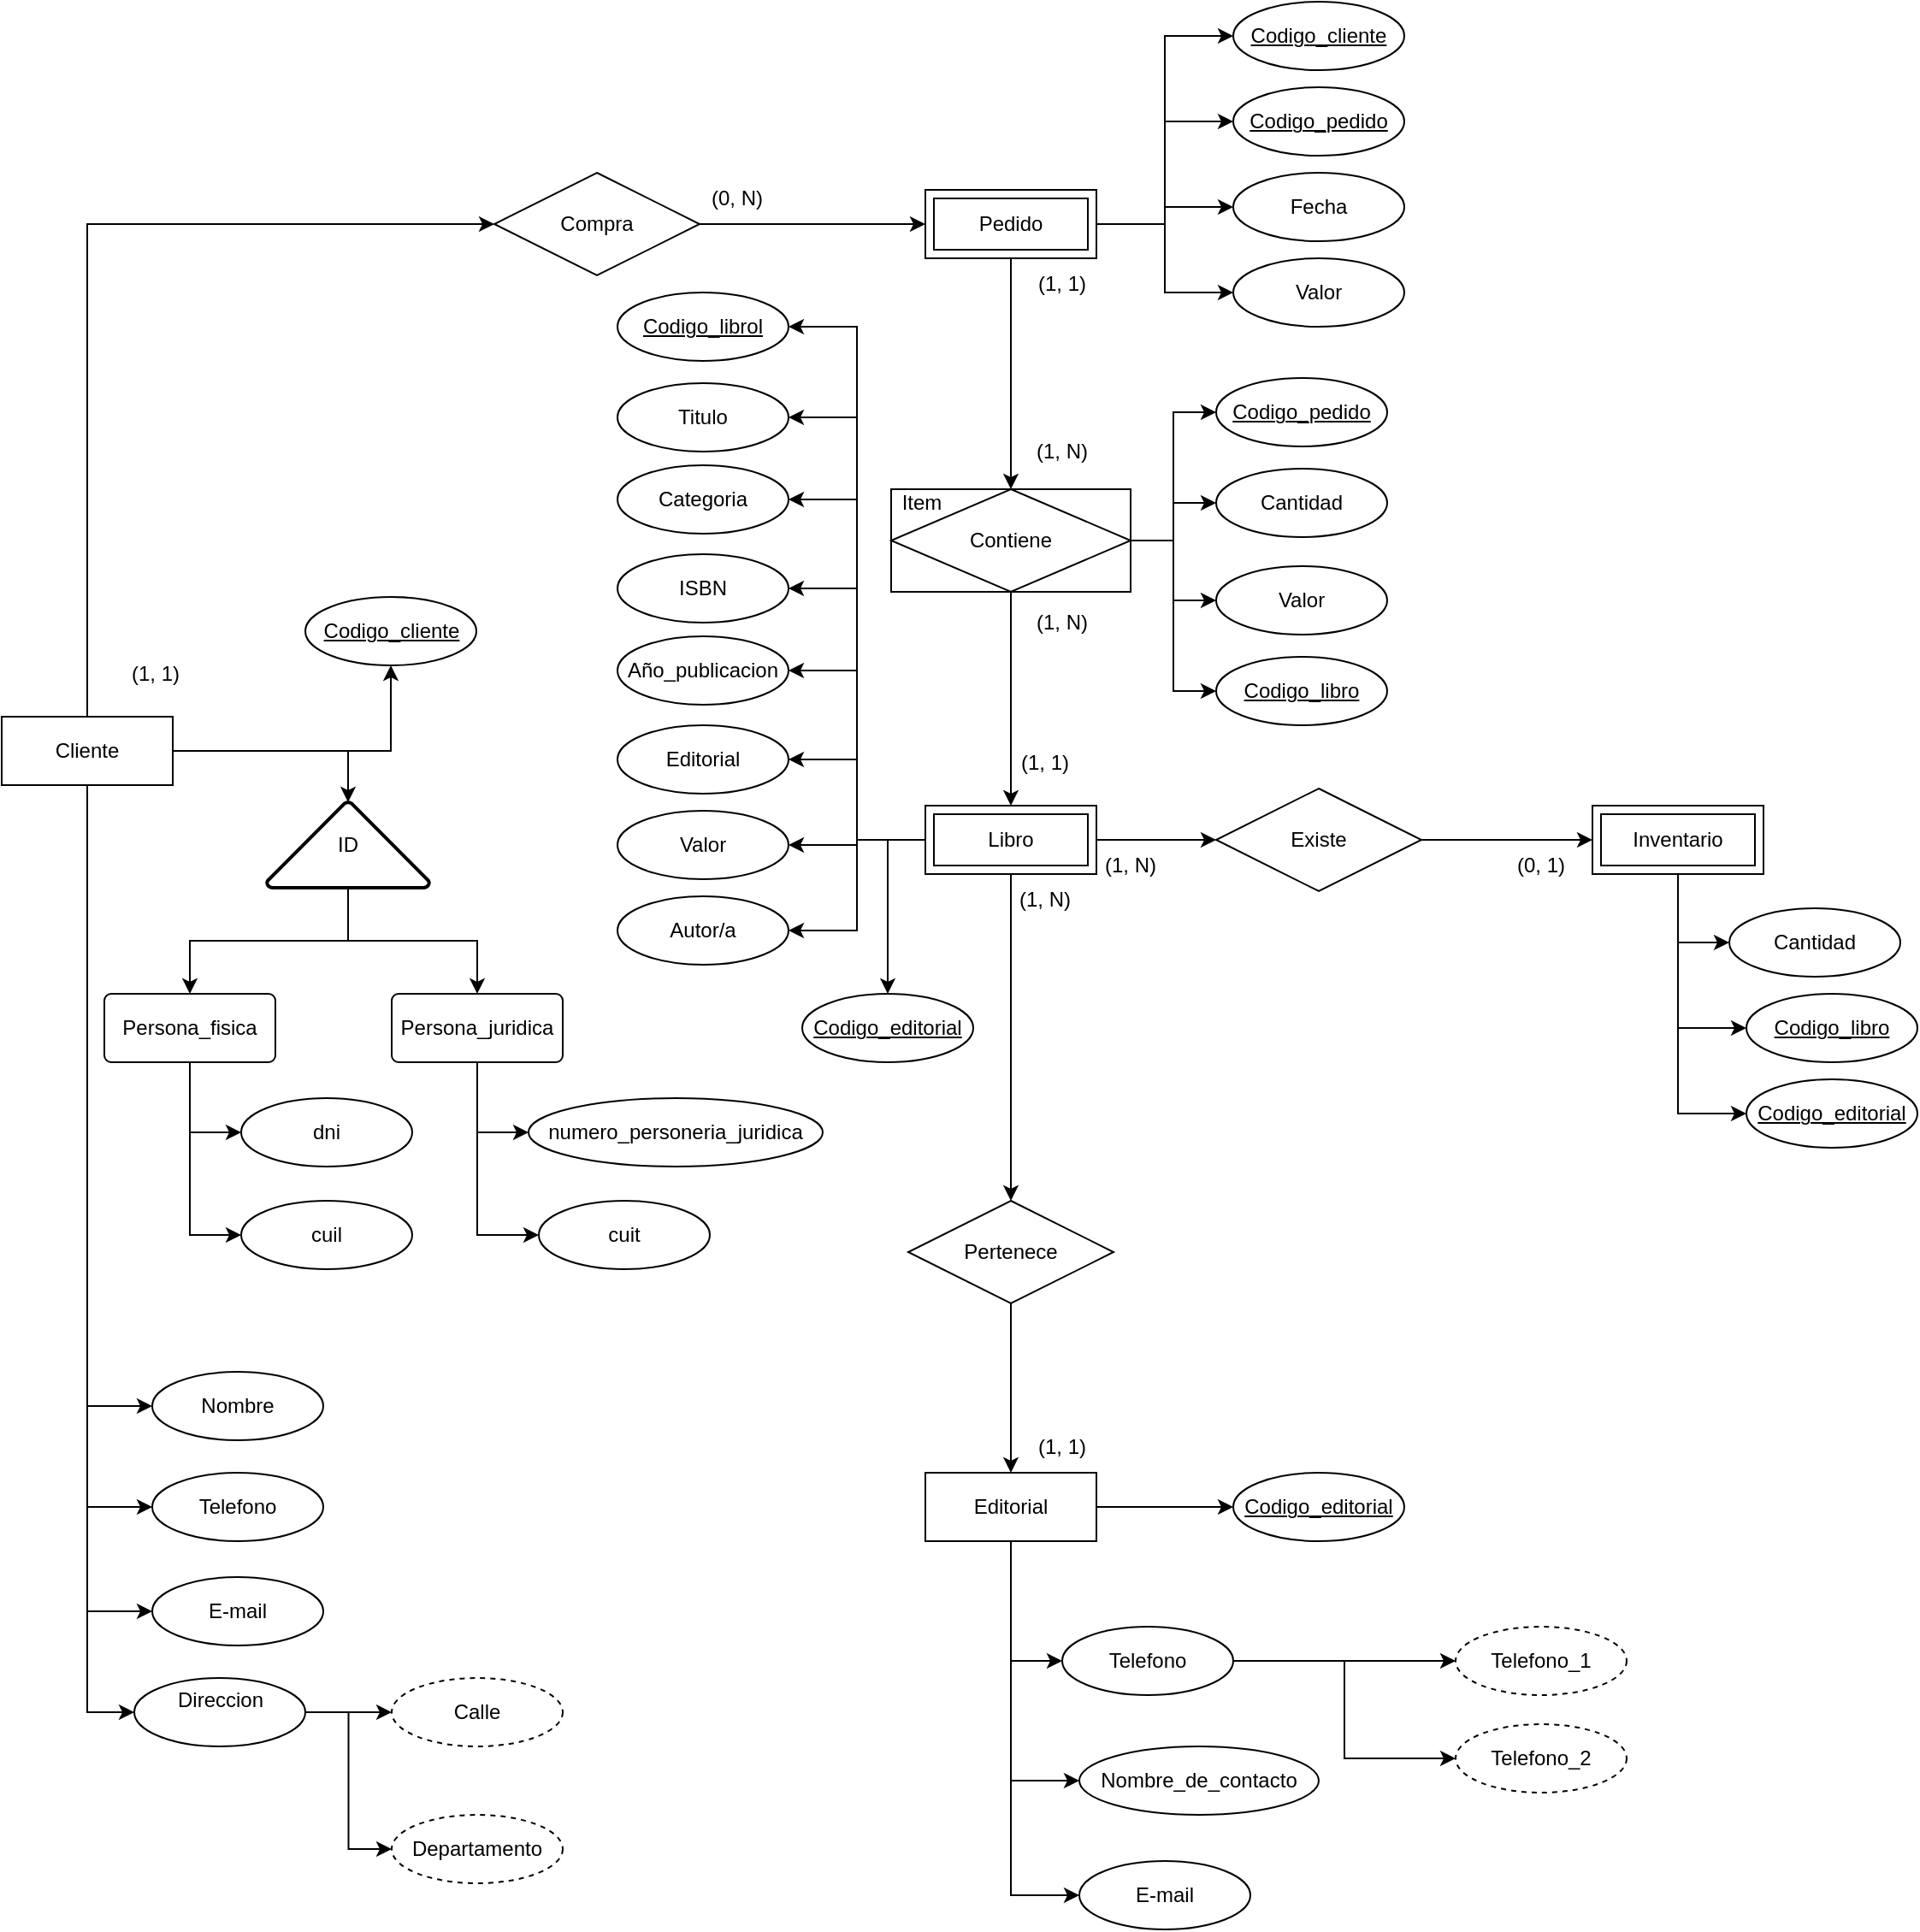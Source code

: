 <mxfile version="28.0.6">
  <diagram name="Page-1" id="0tq5Zm-tEFlrFLTzX6lf">
    <mxGraphModel dx="1153" dy="1680" grid="1" gridSize="10" guides="1" tooltips="1" connect="1" arrows="1" fold="1" page="1" pageScale="1" pageWidth="827" pageHeight="1169" math="0" shadow="0">
      <root>
        <mxCell id="0" />
        <mxCell id="1" parent="0" />
        <mxCell id="nz8CgdrJHC7lDii3yetb-2" style="edgeStyle=orthogonalEdgeStyle;rounded=0;orthogonalLoop=1;jettySize=auto;html=1;exitX=0.5;exitY=1;exitDx=0;exitDy=0;entryX=0;entryY=0.5;entryDx=0;entryDy=0;" parent="1" source="Z-LBQhBVNGyCegQQJJvD-1" target="nz8CgdrJHC7lDii3yetb-1" edge="1">
          <mxGeometry relative="1" as="geometry" />
        </mxCell>
        <mxCell id="nz8CgdrJHC7lDii3yetb-7" style="edgeStyle=orthogonalEdgeStyle;rounded=0;orthogonalLoop=1;jettySize=auto;html=1;entryX=0;entryY=0.5;entryDx=0;entryDy=0;" parent="1" source="Z-LBQhBVNGyCegQQJJvD-1" target="nz8CgdrJHC7lDii3yetb-4" edge="1">
          <mxGeometry relative="1" as="geometry" />
        </mxCell>
        <mxCell id="nz8CgdrJHC7lDii3yetb-8" style="edgeStyle=orthogonalEdgeStyle;rounded=0;orthogonalLoop=1;jettySize=auto;html=1;entryX=0;entryY=0.5;entryDx=0;entryDy=0;" parent="1" source="Z-LBQhBVNGyCegQQJJvD-1" target="nz8CgdrJHC7lDii3yetb-5" edge="1">
          <mxGeometry relative="1" as="geometry" />
        </mxCell>
        <mxCell id="nz8CgdrJHC7lDii3yetb-9" style="edgeStyle=orthogonalEdgeStyle;rounded=0;orthogonalLoop=1;jettySize=auto;html=1;entryX=0;entryY=0.5;entryDx=0;entryDy=0;" parent="1" source="Z-LBQhBVNGyCegQQJJvD-1" target="nz8CgdrJHC7lDii3yetb-6" edge="1">
          <mxGeometry relative="1" as="geometry" />
        </mxCell>
        <mxCell id="nz8CgdrJHC7lDii3yetb-73" style="edgeStyle=orthogonalEdgeStyle;rounded=0;orthogonalLoop=1;jettySize=auto;html=1;entryX=0.5;entryY=1;entryDx=0;entryDy=0;" parent="1" source="Z-LBQhBVNGyCegQQJJvD-1" target="nz8CgdrJHC7lDii3yetb-72" edge="1">
          <mxGeometry relative="1" as="geometry" />
        </mxCell>
        <mxCell id="Z-LBQhBVNGyCegQQJJvD-1" value="&lt;div&gt;Cliente&lt;/div&gt;" style="whiteSpace=wrap;html=1;align=center;" parent="1" vertex="1">
          <mxGeometry y="258" width="100" height="40" as="geometry" />
        </mxCell>
        <mxCell id="Z-LBQhBVNGyCegQQJJvD-48" style="edgeStyle=orthogonalEdgeStyle;rounded=0;orthogonalLoop=1;jettySize=auto;html=1;entryX=0.5;entryY=0;entryDx=0;entryDy=0;" parent="1" source="Z-LBQhBVNGyCegQQJJvD-2" target="Z-LBQhBVNGyCegQQJJvD-43" edge="1">
          <mxGeometry relative="1" as="geometry" />
        </mxCell>
        <mxCell id="nz8CgdrJHC7lDii3yetb-39" style="edgeStyle=orthogonalEdgeStyle;rounded=0;orthogonalLoop=1;jettySize=auto;html=1;entryX=0;entryY=0.5;entryDx=0;entryDy=0;" parent="1" source="Z-LBQhBVNGyCegQQJJvD-2" target="nz8CgdrJHC7lDii3yetb-33" edge="1">
          <mxGeometry relative="1" as="geometry" />
        </mxCell>
        <mxCell id="nz8CgdrJHC7lDii3yetb-77" style="edgeStyle=orthogonalEdgeStyle;rounded=0;orthogonalLoop=1;jettySize=auto;html=1;entryX=0;entryY=0.5;entryDx=0;entryDy=0;" parent="1" source="Z-LBQhBVNGyCegQQJJvD-2" target="nz8CgdrJHC7lDii3yetb-76" edge="1">
          <mxGeometry relative="1" as="geometry" />
        </mxCell>
        <mxCell id="nz8CgdrJHC7lDii3yetb-92" style="edgeStyle=orthogonalEdgeStyle;rounded=0;orthogonalLoop=1;jettySize=auto;html=1;entryX=0;entryY=0.5;entryDx=0;entryDy=0;" parent="1" source="Z-LBQhBVNGyCegQQJJvD-2" target="nz8CgdrJHC7lDii3yetb-88" edge="1">
          <mxGeometry relative="1" as="geometry" />
        </mxCell>
        <mxCell id="nz8CgdrJHC7lDii3yetb-93" style="edgeStyle=orthogonalEdgeStyle;rounded=0;orthogonalLoop=1;jettySize=auto;html=1;entryX=0;entryY=0.5;entryDx=0;entryDy=0;" parent="1" source="Z-LBQhBVNGyCegQQJJvD-2" target="nz8CgdrJHC7lDii3yetb-32" edge="1">
          <mxGeometry relative="1" as="geometry" />
        </mxCell>
        <mxCell id="Z-LBQhBVNGyCegQQJJvD-2" value="&lt;div&gt;Pedido&lt;/div&gt;" style="shape=ext;margin=3;double=1;whiteSpace=wrap;html=1;align=center;" parent="1" vertex="1">
          <mxGeometry x="540" y="-50" width="100" height="40" as="geometry" />
        </mxCell>
        <mxCell id="nz8CgdrJHC7lDii3yetb-67" style="edgeStyle=orthogonalEdgeStyle;rounded=0;orthogonalLoop=1;jettySize=auto;html=1;entryX=0;entryY=0.5;entryDx=0;entryDy=0;" parent="1" source="Z-LBQhBVNGyCegQQJJvD-3" target="nz8CgdrJHC7lDii3yetb-63" edge="1">
          <mxGeometry relative="1" as="geometry" />
        </mxCell>
        <mxCell id="nz8CgdrJHC7lDii3yetb-68" style="edgeStyle=orthogonalEdgeStyle;rounded=0;orthogonalLoop=1;jettySize=auto;html=1;entryX=0;entryY=0.5;entryDx=0;entryDy=0;" parent="1" source="Z-LBQhBVNGyCegQQJJvD-3" target="nz8CgdrJHC7lDii3yetb-62" edge="1">
          <mxGeometry relative="1" as="geometry" />
        </mxCell>
        <mxCell id="nz8CgdrJHC7lDii3yetb-69" style="edgeStyle=orthogonalEdgeStyle;rounded=0;orthogonalLoop=1;jettySize=auto;html=1;entryX=0;entryY=0.5;entryDx=0;entryDy=0;" parent="1" source="Z-LBQhBVNGyCegQQJJvD-3" target="nz8CgdrJHC7lDii3yetb-66" edge="1">
          <mxGeometry relative="1" as="geometry" />
        </mxCell>
        <mxCell id="nz8CgdrJHC7lDii3yetb-75" style="edgeStyle=orthogonalEdgeStyle;rounded=0;orthogonalLoop=1;jettySize=auto;html=1;entryX=0;entryY=0.5;entryDx=0;entryDy=0;" parent="1" source="Z-LBQhBVNGyCegQQJJvD-3" target="nz8CgdrJHC7lDii3yetb-74" edge="1">
          <mxGeometry relative="1" as="geometry" />
        </mxCell>
        <mxCell id="Z-LBQhBVNGyCegQQJJvD-3" value="&lt;div&gt;Editorial&lt;/div&gt;" style="whiteSpace=wrap;html=1;align=center;" parent="1" vertex="1">
          <mxGeometry x="540" y="700" width="100" height="40" as="geometry" />
        </mxCell>
        <mxCell id="Z-LBQhBVNGyCegQQJJvD-21" style="edgeStyle=orthogonalEdgeStyle;rounded=0;orthogonalLoop=1;jettySize=auto;html=1;" parent="1" source="Z-LBQhBVNGyCegQQJJvD-4" target="Z-LBQhBVNGyCegQQJJvD-19" edge="1">
          <mxGeometry relative="1" as="geometry" />
        </mxCell>
        <mxCell id="Z-LBQhBVNGyCegQQJJvD-41" style="edgeStyle=orthogonalEdgeStyle;rounded=0;orthogonalLoop=1;jettySize=auto;html=1;entryX=0;entryY=0.5;entryDx=0;entryDy=0;" parent="1" source="Z-LBQhBVNGyCegQQJJvD-4" target="Z-LBQhBVNGyCegQQJJvD-31" edge="1">
          <mxGeometry relative="1" as="geometry" />
        </mxCell>
        <mxCell id="nz8CgdrJHC7lDii3yetb-55" style="edgeStyle=orthogonalEdgeStyle;rounded=0;orthogonalLoop=1;jettySize=auto;html=1;entryX=1;entryY=0.5;entryDx=0;entryDy=0;" parent="1" source="Z-LBQhBVNGyCegQQJJvD-4" target="nz8CgdrJHC7lDii3yetb-48" edge="1">
          <mxGeometry relative="1" as="geometry" />
        </mxCell>
        <mxCell id="nz8CgdrJHC7lDii3yetb-56" style="edgeStyle=orthogonalEdgeStyle;rounded=0;orthogonalLoop=1;jettySize=auto;html=1;entryX=1;entryY=0.5;entryDx=0;entryDy=0;" parent="1" source="Z-LBQhBVNGyCegQQJJvD-4" target="nz8CgdrJHC7lDii3yetb-47" edge="1">
          <mxGeometry relative="1" as="geometry" />
        </mxCell>
        <mxCell id="nz8CgdrJHC7lDii3yetb-57" style="edgeStyle=orthogonalEdgeStyle;rounded=0;orthogonalLoop=1;jettySize=auto;html=1;entryX=1;entryY=0.5;entryDx=0;entryDy=0;" parent="1" source="Z-LBQhBVNGyCegQQJJvD-4" target="nz8CgdrJHC7lDii3yetb-45" edge="1">
          <mxGeometry relative="1" as="geometry" />
        </mxCell>
        <mxCell id="nz8CgdrJHC7lDii3yetb-58" style="edgeStyle=orthogonalEdgeStyle;rounded=0;orthogonalLoop=1;jettySize=auto;html=1;entryX=1;entryY=0.5;entryDx=0;entryDy=0;" parent="1" source="Z-LBQhBVNGyCegQQJJvD-4" target="nz8CgdrJHC7lDii3yetb-43" edge="1">
          <mxGeometry relative="1" as="geometry" />
        </mxCell>
        <mxCell id="nz8CgdrJHC7lDii3yetb-59" style="edgeStyle=orthogonalEdgeStyle;rounded=0;orthogonalLoop=1;jettySize=auto;html=1;entryX=1;entryY=0.5;entryDx=0;entryDy=0;" parent="1" source="Z-LBQhBVNGyCegQQJJvD-4" target="nz8CgdrJHC7lDii3yetb-41" edge="1">
          <mxGeometry relative="1" as="geometry" />
        </mxCell>
        <mxCell id="nz8CgdrJHC7lDii3yetb-60" style="edgeStyle=orthogonalEdgeStyle;rounded=0;orthogonalLoop=1;jettySize=auto;html=1;entryX=1;entryY=0.5;entryDx=0;entryDy=0;" parent="1" source="Z-LBQhBVNGyCegQQJJvD-4" target="nz8CgdrJHC7lDii3yetb-44" edge="1">
          <mxGeometry relative="1" as="geometry" />
        </mxCell>
        <mxCell id="nz8CgdrJHC7lDii3yetb-61" style="edgeStyle=orthogonalEdgeStyle;rounded=0;orthogonalLoop=1;jettySize=auto;html=1;entryX=1;entryY=0.5;entryDx=0;entryDy=0;" parent="1" source="Z-LBQhBVNGyCegQQJJvD-4" target="nz8CgdrJHC7lDii3yetb-42" edge="1">
          <mxGeometry relative="1" as="geometry" />
        </mxCell>
        <mxCell id="nz8CgdrJHC7lDii3yetb-86" style="edgeStyle=orthogonalEdgeStyle;rounded=0;orthogonalLoop=1;jettySize=auto;html=1;entryX=0.5;entryY=0;entryDx=0;entryDy=0;exitX=0;exitY=0.5;exitDx=0;exitDy=0;" parent="1" source="Z-LBQhBVNGyCegQQJJvD-4" target="nz8CgdrJHC7lDii3yetb-78" edge="1">
          <mxGeometry relative="1" as="geometry" />
        </mxCell>
        <mxCell id="nz8CgdrJHC7lDii3yetb-101" style="edgeStyle=orthogonalEdgeStyle;rounded=0;orthogonalLoop=1;jettySize=auto;html=1;entryX=1;entryY=0.5;entryDx=0;entryDy=0;" parent="1" source="Z-LBQhBVNGyCegQQJJvD-4" target="nz8CgdrJHC7lDii3yetb-100" edge="1">
          <mxGeometry relative="1" as="geometry" />
        </mxCell>
        <mxCell id="Z-LBQhBVNGyCegQQJJvD-4" value="Libro" style="shape=ext;margin=3;double=1;whiteSpace=wrap;html=1;align=center;" parent="1" vertex="1">
          <mxGeometry x="540" y="310" width="100" height="40" as="geometry" />
        </mxCell>
        <mxCell id="nz8CgdrJHC7lDii3yetb-38" style="edgeStyle=orthogonalEdgeStyle;rounded=0;orthogonalLoop=1;jettySize=auto;html=1;entryX=0;entryY=0.5;entryDx=0;entryDy=0;" parent="1" source="Z-LBQhBVNGyCegQQJJvD-5" target="nz8CgdrJHC7lDii3yetb-36" edge="1">
          <mxGeometry relative="1" as="geometry" />
        </mxCell>
        <mxCell id="nz8CgdrJHC7lDii3yetb-104" style="edgeStyle=orthogonalEdgeStyle;rounded=0;orthogonalLoop=1;jettySize=auto;html=1;entryX=0;entryY=0.5;entryDx=0;entryDy=0;" parent="1" source="Z-LBQhBVNGyCegQQJJvD-5" target="nz8CgdrJHC7lDii3yetb-102" edge="1">
          <mxGeometry relative="1" as="geometry" />
        </mxCell>
        <mxCell id="nz8CgdrJHC7lDii3yetb-105" style="edgeStyle=orthogonalEdgeStyle;rounded=0;orthogonalLoop=1;jettySize=auto;html=1;entryX=0;entryY=0.5;entryDx=0;entryDy=0;" parent="1" source="Z-LBQhBVNGyCegQQJJvD-5" target="nz8CgdrJHC7lDii3yetb-103" edge="1">
          <mxGeometry relative="1" as="geometry" />
        </mxCell>
        <mxCell id="Z-LBQhBVNGyCegQQJJvD-5" value="Inventario" style="shape=ext;margin=3;double=1;whiteSpace=wrap;html=1;align=center;" parent="1" vertex="1">
          <mxGeometry x="930" y="310" width="100" height="40" as="geometry" />
        </mxCell>
        <mxCell id="Z-LBQhBVNGyCegQQJJvD-8" style="edgeStyle=orthogonalEdgeStyle;rounded=0;orthogonalLoop=1;jettySize=auto;html=1;exitX=1;exitY=0.5;exitDx=0;exitDy=0;" parent="1" source="Z-LBQhBVNGyCegQQJJvD-6" target="Z-LBQhBVNGyCegQQJJvD-2" edge="1">
          <mxGeometry relative="1" as="geometry" />
        </mxCell>
        <mxCell id="Z-LBQhBVNGyCegQQJJvD-6" value="Compra" style="shape=rhombus;perimeter=rhombusPerimeter;whiteSpace=wrap;html=1;align=center;" parent="1" vertex="1">
          <mxGeometry x="288" y="-60" width="120" height="60" as="geometry" />
        </mxCell>
        <mxCell id="Z-LBQhBVNGyCegQQJJvD-7" style="edgeStyle=orthogonalEdgeStyle;rounded=0;orthogonalLoop=1;jettySize=auto;html=1;entryX=0;entryY=0.5;entryDx=0;entryDy=0;" parent="1" source="Z-LBQhBVNGyCegQQJJvD-1" target="Z-LBQhBVNGyCegQQJJvD-6" edge="1">
          <mxGeometry relative="1" as="geometry">
            <Array as="points">
              <mxPoint x="50" y="-30" />
            </Array>
          </mxGeometry>
        </mxCell>
        <mxCell id="Z-LBQhBVNGyCegQQJJvD-9" value="(1, 1)" style="text;html=1;align=center;verticalAlign=middle;whiteSpace=wrap;rounded=0;" parent="1" vertex="1">
          <mxGeometry x="60" y="218" width="60" height="30" as="geometry" />
        </mxCell>
        <mxCell id="Z-LBQhBVNGyCegQQJJvD-11" value="(0, N)" style="text;html=1;align=center;verticalAlign=middle;whiteSpace=wrap;rounded=0;" parent="1" vertex="1">
          <mxGeometry x="400" y="-60" width="60" height="30" as="geometry" />
        </mxCell>
        <mxCell id="Z-LBQhBVNGyCegQQJJvD-17" value="(1, 1)" style="text;html=1;align=center;verticalAlign=middle;whiteSpace=wrap;rounded=0;" parent="1" vertex="1">
          <mxGeometry x="590" y="-10" width="60" height="30" as="geometry" />
        </mxCell>
        <mxCell id="Z-LBQhBVNGyCegQQJJvD-18" value="(1, 1)" style="text;html=1;align=center;verticalAlign=middle;whiteSpace=wrap;rounded=0;" parent="1" vertex="1">
          <mxGeometry x="580" y="270" width="60" height="30" as="geometry" />
        </mxCell>
        <mxCell id="Z-LBQhBVNGyCegQQJJvD-25" style="edgeStyle=orthogonalEdgeStyle;rounded=0;orthogonalLoop=1;jettySize=auto;html=1;entryX=0.5;entryY=0;entryDx=0;entryDy=0;" parent="1" source="Z-LBQhBVNGyCegQQJJvD-19" target="Z-LBQhBVNGyCegQQJJvD-3" edge="1">
          <mxGeometry relative="1" as="geometry" />
        </mxCell>
        <mxCell id="Z-LBQhBVNGyCegQQJJvD-19" value="Pertenece" style="shape=rhombus;perimeter=rhombusPerimeter;whiteSpace=wrap;html=1;align=center;" parent="1" vertex="1">
          <mxGeometry x="530" y="541" width="120" height="60" as="geometry" />
        </mxCell>
        <mxCell id="Z-LBQhBVNGyCegQQJJvD-23" value="(1, N)" style="text;html=1;align=center;verticalAlign=middle;whiteSpace=wrap;rounded=0;" parent="1" vertex="1">
          <mxGeometry x="580" y="350" width="60" height="30" as="geometry" />
        </mxCell>
        <mxCell id="Z-LBQhBVNGyCegQQJJvD-24" value="(1, 1)" style="text;html=1;align=center;verticalAlign=middle;whiteSpace=wrap;rounded=0;" parent="1" vertex="1">
          <mxGeometry x="590" y="670" width="60" height="30" as="geometry" />
        </mxCell>
        <mxCell id="nz8CgdrJHC7lDii3yetb-51" style="edgeStyle=orthogonalEdgeStyle;rounded=0;orthogonalLoop=1;jettySize=auto;html=1;entryX=0;entryY=0.5;entryDx=0;entryDy=0;" parent="1" source="Z-LBQhBVNGyCegQQJJvD-31" target="Z-LBQhBVNGyCegQQJJvD-5" edge="1">
          <mxGeometry relative="1" as="geometry" />
        </mxCell>
        <mxCell id="Z-LBQhBVNGyCegQQJJvD-31" value="Existe" style="shape=rhombus;perimeter=rhombusPerimeter;whiteSpace=wrap;html=1;align=center;" parent="1" vertex="1">
          <mxGeometry x="710" y="300" width="120" height="60" as="geometry" />
        </mxCell>
        <mxCell id="Z-LBQhBVNGyCegQQJJvD-38" value="(0, 1)" style="text;html=1;align=center;verticalAlign=middle;whiteSpace=wrap;rounded=0;" parent="1" vertex="1">
          <mxGeometry x="870" y="330" width="60" height="30" as="geometry" />
        </mxCell>
        <mxCell id="Z-LBQhBVNGyCegQQJJvD-39" value="(1, N)" style="text;html=1;align=center;verticalAlign=middle;whiteSpace=wrap;rounded=0;" parent="1" vertex="1">
          <mxGeometry x="630" y="330" width="60" height="30" as="geometry" />
        </mxCell>
        <mxCell id="Z-LBQhBVNGyCegQQJJvD-49" style="edgeStyle=orthogonalEdgeStyle;rounded=0;orthogonalLoop=1;jettySize=auto;html=1;" parent="1" source="Z-LBQhBVNGyCegQQJJvD-43" target="Z-LBQhBVNGyCegQQJJvD-4" edge="1">
          <mxGeometry relative="1" as="geometry" />
        </mxCell>
        <mxCell id="nz8CgdrJHC7lDii3yetb-97" style="edgeStyle=orthogonalEdgeStyle;rounded=0;orthogonalLoop=1;jettySize=auto;html=1;entryX=0;entryY=0.5;entryDx=0;entryDy=0;" parent="1" source="Z-LBQhBVNGyCegQQJJvD-43" target="nz8CgdrJHC7lDii3yetb-94" edge="1">
          <mxGeometry relative="1" as="geometry" />
        </mxCell>
        <mxCell id="nz8CgdrJHC7lDii3yetb-98" style="edgeStyle=orthogonalEdgeStyle;rounded=0;orthogonalLoop=1;jettySize=auto;html=1;entryX=0;entryY=0.5;entryDx=0;entryDy=0;" parent="1" source="Z-LBQhBVNGyCegQQJJvD-43" target="nz8CgdrJHC7lDii3yetb-96" edge="1">
          <mxGeometry relative="1" as="geometry" />
        </mxCell>
        <mxCell id="nz8CgdrJHC7lDii3yetb-99" style="edgeStyle=orthogonalEdgeStyle;rounded=0;orthogonalLoop=1;jettySize=auto;html=1;entryX=0;entryY=0.5;entryDx=0;entryDy=0;" parent="1" source="Z-LBQhBVNGyCegQQJJvD-43" target="nz8CgdrJHC7lDii3yetb-95" edge="1">
          <mxGeometry relative="1" as="geometry" />
        </mxCell>
        <mxCell id="nz8CgdrJHC7lDii3yetb-107" style="edgeStyle=orthogonalEdgeStyle;rounded=0;orthogonalLoop=1;jettySize=auto;html=1;entryX=0;entryY=0.5;entryDx=0;entryDy=0;" parent="1" source="Z-LBQhBVNGyCegQQJJvD-43" target="nz8CgdrJHC7lDii3yetb-106" edge="1">
          <mxGeometry relative="1" as="geometry" />
        </mxCell>
        <mxCell id="Z-LBQhBVNGyCegQQJJvD-43" value="Contiene" style="shape=associativeEntity;whiteSpace=wrap;html=1;align=center;" parent="1" vertex="1">
          <mxGeometry x="520" y="125" width="140" height="60" as="geometry" />
        </mxCell>
        <mxCell id="Z-LBQhBVNGyCegQQJJvD-44" value="&lt;div&gt;Item&lt;/div&gt;" style="text;html=1;align=center;verticalAlign=middle;whiteSpace=wrap;rounded=0;" parent="1" vertex="1">
          <mxGeometry x="508" y="118" width="60" height="30" as="geometry" />
        </mxCell>
        <mxCell id="Z-LBQhBVNGyCegQQJJvD-45" value="(1, N)" style="text;html=1;align=center;verticalAlign=middle;whiteSpace=wrap;rounded=0;" parent="1" vertex="1">
          <mxGeometry x="590" y="88" width="60" height="30" as="geometry" />
        </mxCell>
        <mxCell id="Z-LBQhBVNGyCegQQJJvD-46" value="(1, N)" style="text;html=1;align=center;verticalAlign=middle;whiteSpace=wrap;rounded=0;" parent="1" vertex="1">
          <mxGeometry x="590" y="188" width="60" height="30" as="geometry" />
        </mxCell>
        <mxCell id="nz8CgdrJHC7lDii3yetb-1" value="Nombre" style="ellipse;whiteSpace=wrap;html=1;align=center;" parent="1" vertex="1">
          <mxGeometry x="88" y="641" width="100" height="40" as="geometry" />
        </mxCell>
        <mxCell id="nz8CgdrJHC7lDii3yetb-12" style="edgeStyle=orthogonalEdgeStyle;rounded=0;orthogonalLoop=1;jettySize=auto;html=1;entryX=0;entryY=0.5;entryDx=0;entryDy=0;" parent="1" source="nz8CgdrJHC7lDii3yetb-4" target="nz8CgdrJHC7lDii3yetb-10" edge="1">
          <mxGeometry relative="1" as="geometry" />
        </mxCell>
        <mxCell id="nz8CgdrJHC7lDii3yetb-4" value="&lt;div&gt;Direccion&lt;/div&gt;&lt;div&gt;&lt;br&gt;&lt;/div&gt;" style="ellipse;whiteSpace=wrap;html=1;align=center;" parent="1" vertex="1">
          <mxGeometry x="77.5" y="820" width="100" height="40" as="geometry" />
        </mxCell>
        <mxCell id="nz8CgdrJHC7lDii3yetb-5" value="&lt;div&gt;Telefono&lt;/div&gt;" style="ellipse;whiteSpace=wrap;html=1;align=center;" parent="1" vertex="1">
          <mxGeometry x="88" y="700" width="100" height="40" as="geometry" />
        </mxCell>
        <mxCell id="nz8CgdrJHC7lDii3yetb-6" value="E-mail" style="ellipse;whiteSpace=wrap;html=1;align=center;" parent="1" vertex="1">
          <mxGeometry x="88" y="761" width="100" height="40" as="geometry" />
        </mxCell>
        <mxCell id="nz8CgdrJHC7lDii3yetb-10" value="Calle" style="ellipse;whiteSpace=wrap;html=1;align=center;dashed=1;" parent="1" vertex="1">
          <mxGeometry x="228" y="820" width="100" height="40" as="geometry" />
        </mxCell>
        <mxCell id="nz8CgdrJHC7lDii3yetb-11" value="Departamento" style="ellipse;whiteSpace=wrap;html=1;align=center;dashed=1;" parent="1" vertex="1">
          <mxGeometry x="228" y="900" width="100" height="40" as="geometry" />
        </mxCell>
        <mxCell id="nz8CgdrJHC7lDii3yetb-13" style="edgeStyle=orthogonalEdgeStyle;rounded=0;orthogonalLoop=1;jettySize=auto;html=1;entryX=0;entryY=0.5;entryDx=0;entryDy=0;" parent="1" source="nz8CgdrJHC7lDii3yetb-4" target="nz8CgdrJHC7lDii3yetb-11" edge="1">
          <mxGeometry relative="1" as="geometry" />
        </mxCell>
        <mxCell id="nz8CgdrJHC7lDii3yetb-24" style="edgeStyle=orthogonalEdgeStyle;rounded=0;orthogonalLoop=1;jettySize=auto;html=1;" parent="1" source="nz8CgdrJHC7lDii3yetb-15" target="nz8CgdrJHC7lDii3yetb-17" edge="1">
          <mxGeometry relative="1" as="geometry" />
        </mxCell>
        <mxCell id="nz8CgdrJHC7lDii3yetb-25" style="edgeStyle=orthogonalEdgeStyle;rounded=0;orthogonalLoop=1;jettySize=auto;html=1;entryX=0.5;entryY=0;entryDx=0;entryDy=0;" parent="1" source="nz8CgdrJHC7lDii3yetb-15" target="nz8CgdrJHC7lDii3yetb-18" edge="1">
          <mxGeometry relative="1" as="geometry" />
        </mxCell>
        <mxCell id="nz8CgdrJHC7lDii3yetb-15" value="ID" style="strokeWidth=2;html=1;shape=mxgraph.flowchart.extract_or_measurement;whiteSpace=wrap;" parent="1" vertex="1">
          <mxGeometry x="155" y="308" width="95" height="50" as="geometry" />
        </mxCell>
        <mxCell id="nz8CgdrJHC7lDii3yetb-16" style="edgeStyle=orthogonalEdgeStyle;rounded=0;orthogonalLoop=1;jettySize=auto;html=1;entryX=0.5;entryY=0;entryDx=0;entryDy=0;entryPerimeter=0;" parent="1" source="Z-LBQhBVNGyCegQQJJvD-1" target="nz8CgdrJHC7lDii3yetb-15" edge="1">
          <mxGeometry relative="1" as="geometry" />
        </mxCell>
        <mxCell id="nz8CgdrJHC7lDii3yetb-27" style="edgeStyle=orthogonalEdgeStyle;rounded=0;orthogonalLoop=1;jettySize=auto;html=1;entryX=0;entryY=0.5;entryDx=0;entryDy=0;" parent="1" source="nz8CgdrJHC7lDii3yetb-17" target="nz8CgdrJHC7lDii3yetb-22" edge="1">
          <mxGeometry relative="1" as="geometry" />
        </mxCell>
        <mxCell id="nz8CgdrJHC7lDii3yetb-28" style="edgeStyle=orthogonalEdgeStyle;rounded=0;orthogonalLoop=1;jettySize=auto;html=1;entryX=0;entryY=0.5;entryDx=0;entryDy=0;" parent="1" source="nz8CgdrJHC7lDii3yetb-17" target="nz8CgdrJHC7lDii3yetb-19" edge="1">
          <mxGeometry relative="1" as="geometry" />
        </mxCell>
        <mxCell id="nz8CgdrJHC7lDii3yetb-17" value="Persona_fisica" style="rounded=1;arcSize=10;whiteSpace=wrap;html=1;align=center;" parent="1" vertex="1">
          <mxGeometry x="60" y="420" width="100" height="40" as="geometry" />
        </mxCell>
        <mxCell id="nz8CgdrJHC7lDii3yetb-30" style="edgeStyle=orthogonalEdgeStyle;rounded=0;orthogonalLoop=1;jettySize=auto;html=1;entryX=0;entryY=0.5;entryDx=0;entryDy=0;" parent="1" source="nz8CgdrJHC7lDii3yetb-18" target="nz8CgdrJHC7lDii3yetb-21" edge="1">
          <mxGeometry relative="1" as="geometry" />
        </mxCell>
        <mxCell id="nz8CgdrJHC7lDii3yetb-31" style="edgeStyle=orthogonalEdgeStyle;rounded=0;orthogonalLoop=1;jettySize=auto;html=1;entryX=0;entryY=0.5;entryDx=0;entryDy=0;" parent="1" source="nz8CgdrJHC7lDii3yetb-18" target="nz8CgdrJHC7lDii3yetb-20" edge="1">
          <mxGeometry relative="1" as="geometry" />
        </mxCell>
        <mxCell id="nz8CgdrJHC7lDii3yetb-18" value="Persona_juridica" style="rounded=1;arcSize=10;whiteSpace=wrap;html=1;align=center;" parent="1" vertex="1">
          <mxGeometry x="228" y="420" width="100" height="40" as="geometry" />
        </mxCell>
        <mxCell id="nz8CgdrJHC7lDii3yetb-19" value="cuil" style="ellipse;whiteSpace=wrap;html=1;align=center;" parent="1" vertex="1">
          <mxGeometry x="140" y="541" width="100" height="40" as="geometry" />
        </mxCell>
        <mxCell id="nz8CgdrJHC7lDii3yetb-20" value="cuit" style="ellipse;whiteSpace=wrap;html=1;align=center;" parent="1" vertex="1">
          <mxGeometry x="314" y="541" width="100" height="40" as="geometry" />
        </mxCell>
        <mxCell id="nz8CgdrJHC7lDii3yetb-21" value="numero_personeria_juridica" style="ellipse;whiteSpace=wrap;html=1;align=center;" parent="1" vertex="1">
          <mxGeometry x="308" y="481" width="172" height="40" as="geometry" />
        </mxCell>
        <mxCell id="nz8CgdrJHC7lDii3yetb-22" value="dni" style="ellipse;whiteSpace=wrap;html=1;align=center;" parent="1" vertex="1">
          <mxGeometry x="140" y="481" width="100" height="40" as="geometry" />
        </mxCell>
        <mxCell id="nz8CgdrJHC7lDii3yetb-32" value="Fecha" style="ellipse;whiteSpace=wrap;html=1;align=center;" parent="1" vertex="1">
          <mxGeometry x="720" y="-60" width="100" height="40" as="geometry" />
        </mxCell>
        <mxCell id="nz8CgdrJHC7lDii3yetb-33" value="Valor" style="ellipse;whiteSpace=wrap;html=1;align=center;" parent="1" vertex="1">
          <mxGeometry x="720" y="-10" width="100" height="40" as="geometry" />
        </mxCell>
        <mxCell id="nz8CgdrJHC7lDii3yetb-36" value="Cantidad" style="ellipse;whiteSpace=wrap;html=1;align=center;" parent="1" vertex="1">
          <mxGeometry x="1010" y="370" width="100" height="40" as="geometry" />
        </mxCell>
        <mxCell id="nz8CgdrJHC7lDii3yetb-41" value="&lt;div&gt;ISBN&lt;/div&gt;" style="ellipse;whiteSpace=wrap;html=1;align=center;" parent="1" vertex="1">
          <mxGeometry x="360" y="163" width="100" height="40" as="geometry" />
        </mxCell>
        <mxCell id="nz8CgdrJHC7lDii3yetb-42" value="Titulo" style="ellipse;whiteSpace=wrap;html=1;align=center;" parent="1" vertex="1">
          <mxGeometry x="360" y="63" width="100" height="40" as="geometry" />
        </mxCell>
        <mxCell id="nz8CgdrJHC7lDii3yetb-43" value="Año_publicacion" style="ellipse;whiteSpace=wrap;html=1;align=center;" parent="1" vertex="1">
          <mxGeometry x="360" y="211" width="100" height="40" as="geometry" />
        </mxCell>
        <mxCell id="nz8CgdrJHC7lDii3yetb-44" value="Categoria" style="ellipse;whiteSpace=wrap;html=1;align=center;" parent="1" vertex="1">
          <mxGeometry x="360" y="111" width="100" height="40" as="geometry" />
        </mxCell>
        <mxCell id="nz8CgdrJHC7lDii3yetb-45" value="Editorial" style="ellipse;whiteSpace=wrap;html=1;align=center;" parent="1" vertex="1">
          <mxGeometry x="360" y="263" width="100" height="40" as="geometry" />
        </mxCell>
        <mxCell id="nz8CgdrJHC7lDii3yetb-47" value="Valor" style="ellipse;whiteSpace=wrap;html=1;align=center;" parent="1" vertex="1">
          <mxGeometry x="360" y="313" width="100" height="40" as="geometry" />
        </mxCell>
        <mxCell id="nz8CgdrJHC7lDii3yetb-48" value="Autor/a" style="ellipse;whiteSpace=wrap;html=1;align=center;" parent="1" vertex="1">
          <mxGeometry x="360" y="363" width="100" height="40" as="geometry" />
        </mxCell>
        <mxCell id="nz8CgdrJHC7lDii3yetb-62" value="Nombre_de_contacto" style="ellipse;whiteSpace=wrap;html=1;align=center;" parent="1" vertex="1">
          <mxGeometry x="630" y="860" width="140" height="40" as="geometry" />
        </mxCell>
        <mxCell id="nz8CgdrJHC7lDii3yetb-70" style="edgeStyle=orthogonalEdgeStyle;rounded=0;orthogonalLoop=1;jettySize=auto;html=1;entryX=0;entryY=0.5;entryDx=0;entryDy=0;" parent="1" source="nz8CgdrJHC7lDii3yetb-63" target="nz8CgdrJHC7lDii3yetb-64" edge="1">
          <mxGeometry relative="1" as="geometry" />
        </mxCell>
        <mxCell id="nz8CgdrJHC7lDii3yetb-71" style="edgeStyle=orthogonalEdgeStyle;rounded=0;orthogonalLoop=1;jettySize=auto;html=1;entryX=0;entryY=0.5;entryDx=0;entryDy=0;" parent="1" source="nz8CgdrJHC7lDii3yetb-63" target="nz8CgdrJHC7lDii3yetb-65" edge="1">
          <mxGeometry relative="1" as="geometry" />
        </mxCell>
        <mxCell id="nz8CgdrJHC7lDii3yetb-63" value="&lt;div&gt;Telefono&lt;/div&gt;" style="ellipse;whiteSpace=wrap;html=1;align=center;" parent="1" vertex="1">
          <mxGeometry x="620" y="790" width="100" height="40" as="geometry" />
        </mxCell>
        <mxCell id="nz8CgdrJHC7lDii3yetb-64" value="Telefono_1" style="ellipse;whiteSpace=wrap;html=1;align=center;dashed=1;" parent="1" vertex="1">
          <mxGeometry x="850" y="790" width="100" height="40" as="geometry" />
        </mxCell>
        <mxCell id="nz8CgdrJHC7lDii3yetb-65" value="Telefono_2" style="ellipse;whiteSpace=wrap;html=1;align=center;dashed=1;" parent="1" vertex="1">
          <mxGeometry x="850" y="847" width="100" height="40" as="geometry" />
        </mxCell>
        <mxCell id="nz8CgdrJHC7lDii3yetb-66" value="E-mail" style="ellipse;whiteSpace=wrap;html=1;align=center;" parent="1" vertex="1">
          <mxGeometry x="630" y="927" width="100" height="40" as="geometry" />
        </mxCell>
        <mxCell id="nz8CgdrJHC7lDii3yetb-72" value="Codigo_cliente" style="ellipse;whiteSpace=wrap;html=1;align=center;fontStyle=4;" parent="1" vertex="1">
          <mxGeometry x="177.5" y="188" width="100" height="40" as="geometry" />
        </mxCell>
        <mxCell id="nz8CgdrJHC7lDii3yetb-74" value="&lt;div&gt;Codigo_editorial&lt;/div&gt;" style="ellipse;whiteSpace=wrap;html=1;align=center;fontStyle=4;" parent="1" vertex="1">
          <mxGeometry x="720" y="700" width="100" height="40" as="geometry" />
        </mxCell>
        <mxCell id="nz8CgdrJHC7lDii3yetb-76" value="Codigo_cliente" style="ellipse;whiteSpace=wrap;html=1;align=center;fontStyle=4;" parent="1" vertex="1">
          <mxGeometry x="720" y="-160" width="100" height="40" as="geometry" />
        </mxCell>
        <mxCell id="nz8CgdrJHC7lDii3yetb-78" value="&lt;div&gt;Codigo_editorial&lt;/div&gt;" style="ellipse;whiteSpace=wrap;html=1;align=center;fontStyle=4;" parent="1" vertex="1">
          <mxGeometry x="468" y="420" width="100" height="40" as="geometry" />
        </mxCell>
        <mxCell id="nz8CgdrJHC7lDii3yetb-88" value="Codigo_pedido" style="ellipse;whiteSpace=wrap;html=1;align=center;fontStyle=4;" parent="1" vertex="1">
          <mxGeometry x="720" y="-110" width="100" height="40" as="geometry" />
        </mxCell>
        <mxCell id="nz8CgdrJHC7lDii3yetb-94" value="Cantidad" style="ellipse;whiteSpace=wrap;html=1;align=center;" parent="1" vertex="1">
          <mxGeometry x="710" y="113" width="100" height="40" as="geometry" />
        </mxCell>
        <mxCell id="nz8CgdrJHC7lDii3yetb-95" value="Valor" style="ellipse;whiteSpace=wrap;html=1;align=center;" parent="1" vertex="1">
          <mxGeometry x="710" y="170" width="100" height="40" as="geometry" />
        </mxCell>
        <mxCell id="nz8CgdrJHC7lDii3yetb-96" value="Codigo_pedido" style="ellipse;whiteSpace=wrap;html=1;align=center;fontStyle=4;" parent="1" vertex="1">
          <mxGeometry x="710" y="60" width="100" height="40" as="geometry" />
        </mxCell>
        <mxCell id="nz8CgdrJHC7lDii3yetb-100" value="&lt;div&gt;Codigo_librol&lt;/div&gt;" style="ellipse;whiteSpace=wrap;html=1;align=center;fontStyle=4;" parent="1" vertex="1">
          <mxGeometry x="360" y="10" width="100" height="40" as="geometry" />
        </mxCell>
        <mxCell id="nz8CgdrJHC7lDii3yetb-102" value="&lt;div&gt;Codigo_libro&lt;/div&gt;" style="ellipse;whiteSpace=wrap;html=1;align=center;fontStyle=4;" parent="1" vertex="1">
          <mxGeometry x="1020" y="420" width="100" height="40" as="geometry" />
        </mxCell>
        <mxCell id="nz8CgdrJHC7lDii3yetb-103" value="&lt;div&gt;Codigo_editorial&lt;/div&gt;" style="ellipse;whiteSpace=wrap;html=1;align=center;fontStyle=4;" parent="1" vertex="1">
          <mxGeometry x="1020" y="470" width="100" height="40" as="geometry" />
        </mxCell>
        <mxCell id="nz8CgdrJHC7lDii3yetb-106" value="&lt;div&gt;Codigo_libro&lt;/div&gt;" style="ellipse;whiteSpace=wrap;html=1;align=center;fontStyle=4;" parent="1" vertex="1">
          <mxGeometry x="710" y="223" width="100" height="40" as="geometry" />
        </mxCell>
      </root>
    </mxGraphModel>
  </diagram>
</mxfile>
